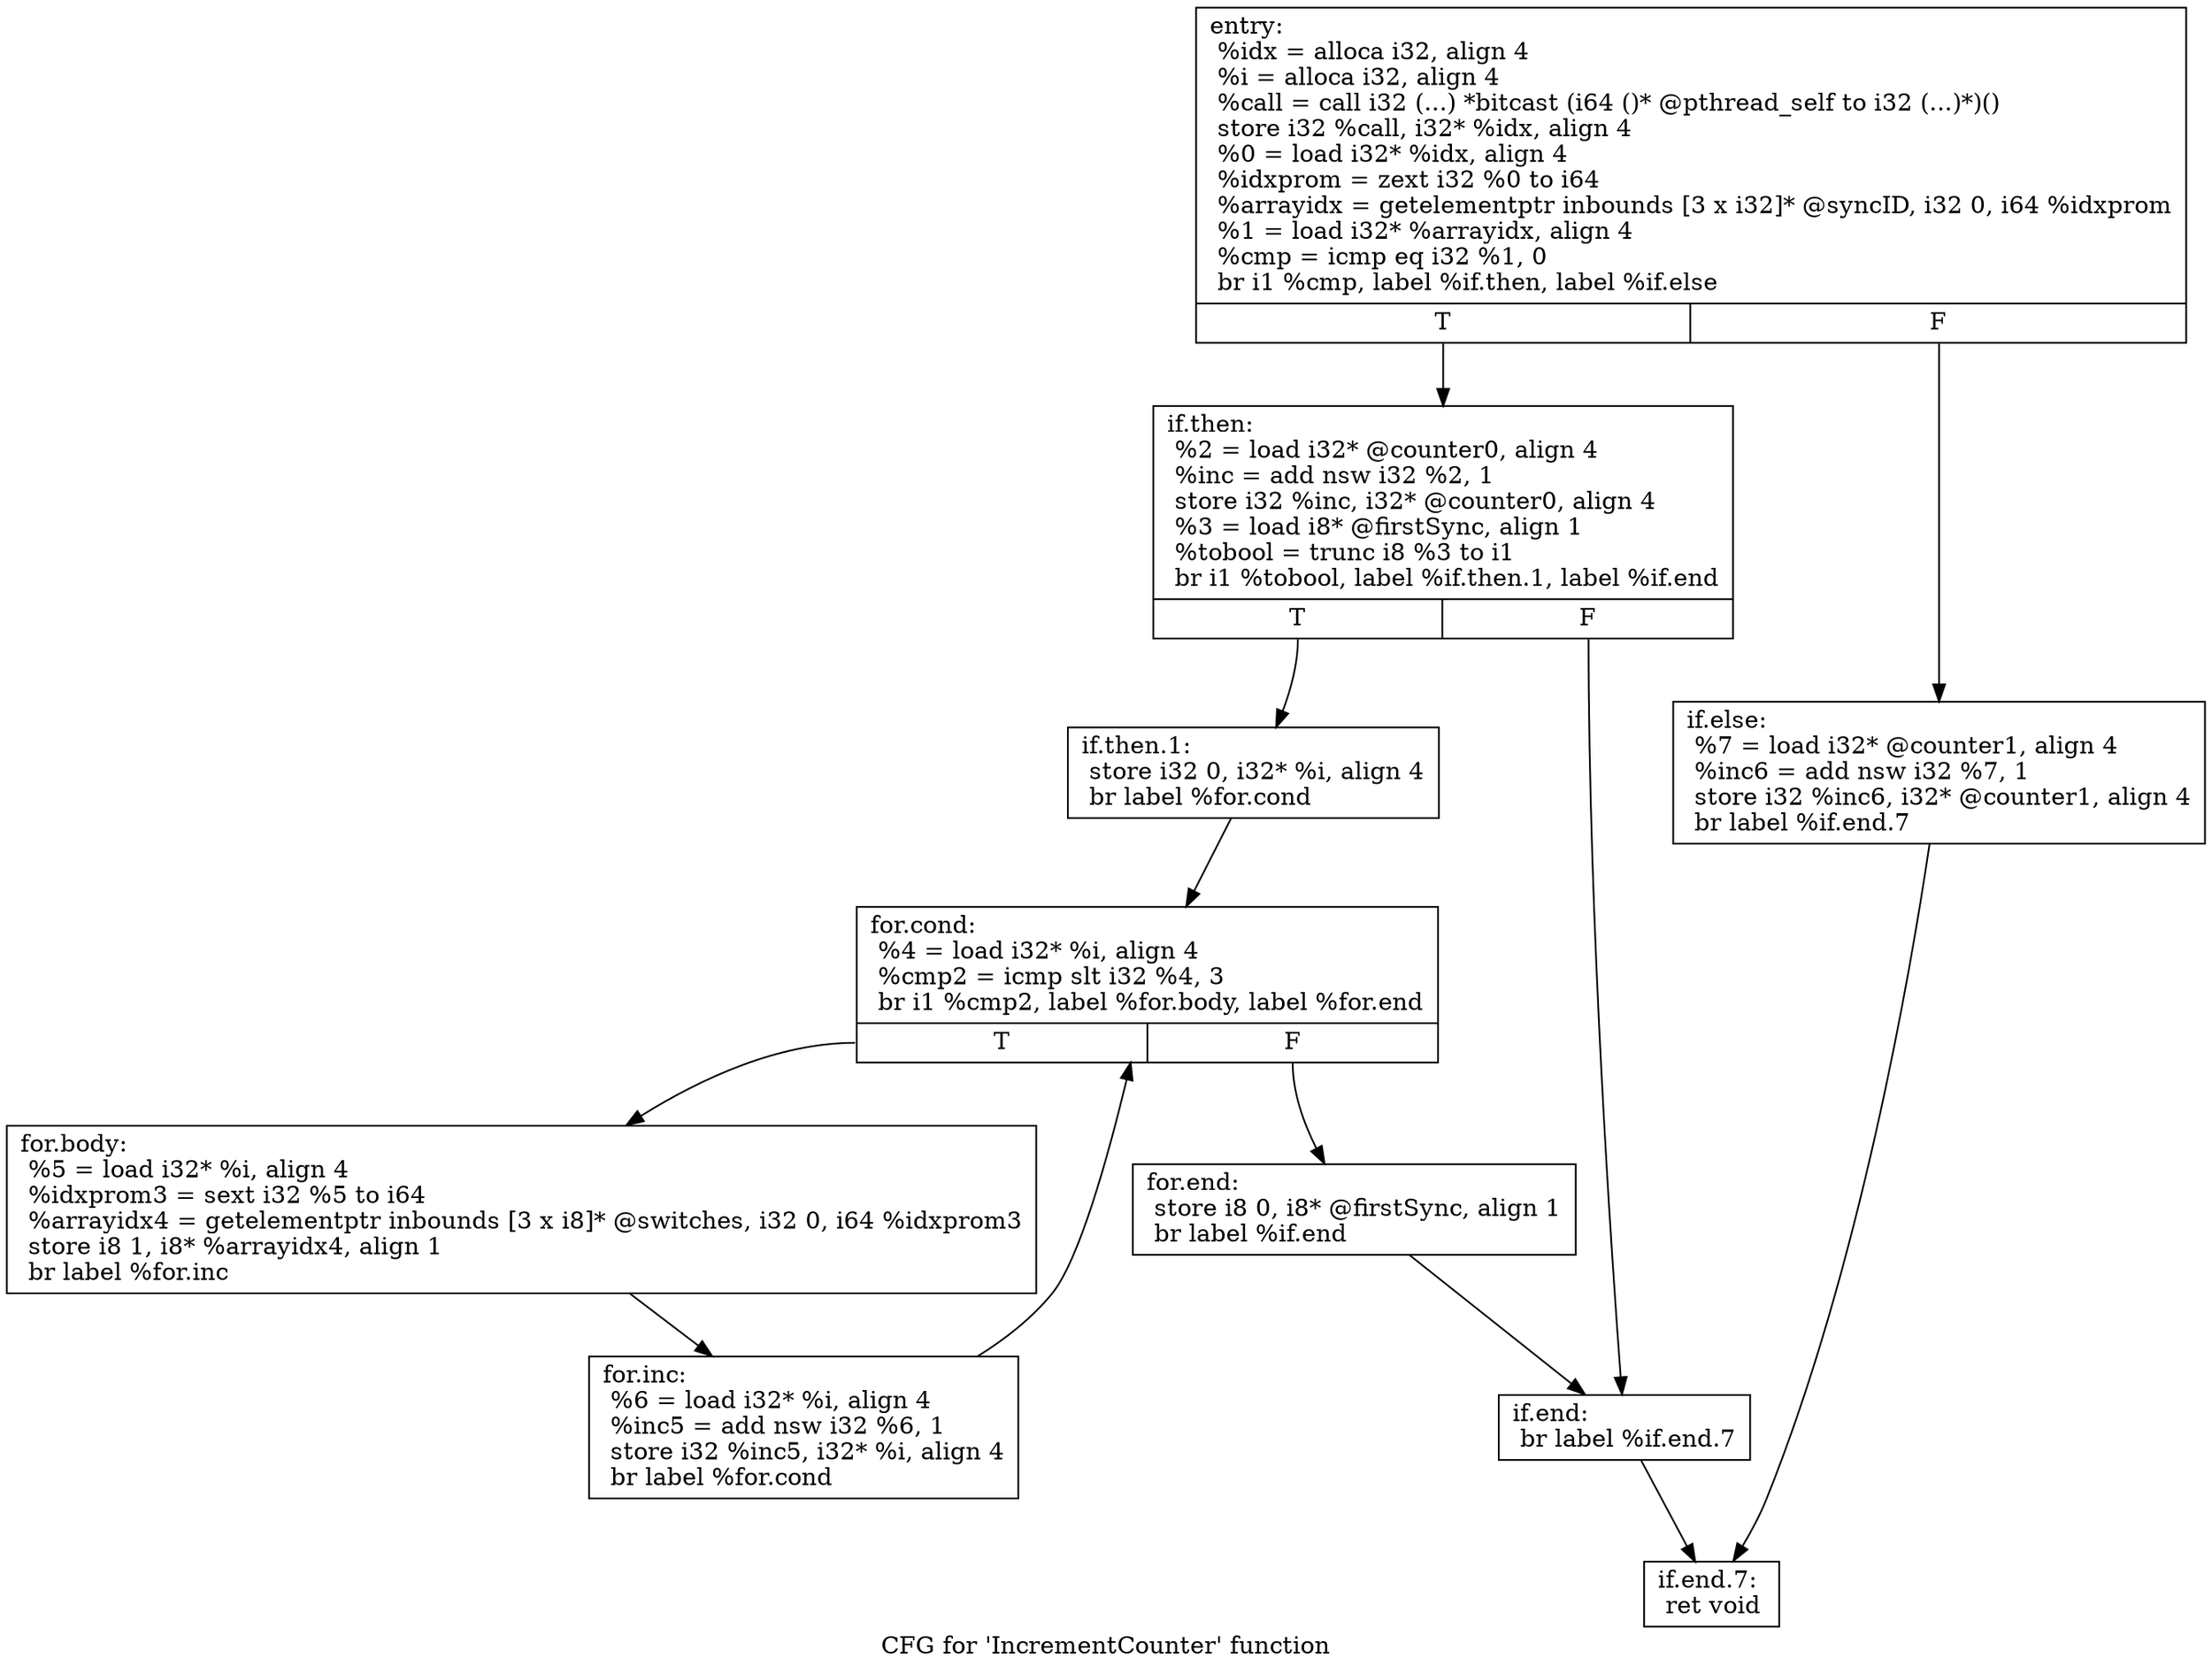digraph "CFG for 'IncrementCounter' function" {
	label="CFG for 'IncrementCounter' function";

	Node0x4a4c840 [shape=record,label="{entry:\l  %idx = alloca i32, align 4\l  %i = alloca i32, align 4\l  %call = call i32 (...) *bitcast (i64 ()* @pthread_self to i32 (...)*)()\l  store i32 %call, i32* %idx, align 4\l  %0 = load i32* %idx, align 4\l  %idxprom = zext i32 %0 to i64\l  %arrayidx = getelementptr inbounds [3 x i32]* @syncID, i32 0, i64 %idxprom\l  %1 = load i32* %arrayidx, align 4\l  %cmp = icmp eq i32 %1, 0\l  br i1 %cmp, label %if.then, label %if.else\l|{<s0>T|<s1>F}}"];
	Node0x4a4c840:s0 -> Node0x4a4c890;
	Node0x4a4c840:s1 -> Node0x4a4cac0;
	Node0x4a4c890 [shape=record,label="{if.then:                                          \l  %2 = load i32* @counter0, align 4\l  %inc = add nsw i32 %2, 1\l  store i32 %inc, i32* @counter0, align 4\l  %3 = load i8* @firstSync, align 1\l  %tobool = trunc i8 %3 to i1\l  br i1 %tobool, label %if.then.1, label %if.end\l|{<s0>T|<s1>F}}"];
	Node0x4a4c890:s0 -> Node0x4a4c8e0;
	Node0x4a4c890:s1 -> Node0x4a4ca70;
	Node0x4a4c8e0 [shape=record,label="{if.then.1:                                        \l  store i32 0, i32* %i, align 4\l  br label %for.cond\l}"];
	Node0x4a4c8e0 -> Node0x4a4c930;
	Node0x4a4c930 [shape=record,label="{for.cond:                                         \l  %4 = load i32* %i, align 4\l  %cmp2 = icmp slt i32 %4, 3\l  br i1 %cmp2, label %for.body, label %for.end\l|{<s0>T|<s1>F}}"];
	Node0x4a4c930:s0 -> Node0x4a4c980;
	Node0x4a4c930:s1 -> Node0x4a4ca20;
	Node0x4a4c980 [shape=record,label="{for.body:                                         \l  %5 = load i32* %i, align 4\l  %idxprom3 = sext i32 %5 to i64\l  %arrayidx4 = getelementptr inbounds [3 x i8]* @switches, i32 0, i64 %idxprom3\l  store i8 1, i8* %arrayidx4, align 1\l  br label %for.inc\l}"];
	Node0x4a4c980 -> Node0x4a4c9d0;
	Node0x4a4c9d0 [shape=record,label="{for.inc:                                          \l  %6 = load i32* %i, align 4\l  %inc5 = add nsw i32 %6, 1\l  store i32 %inc5, i32* %i, align 4\l  br label %for.cond\l}"];
	Node0x4a4c9d0 -> Node0x4a4c930;
	Node0x4a4ca20 [shape=record,label="{for.end:                                          \l  store i8 0, i8* @firstSync, align 1\l  br label %if.end\l}"];
	Node0x4a4ca20 -> Node0x4a4ca70;
	Node0x4a4ca70 [shape=record,label="{if.end:                                           \l  br label %if.end.7\l}"];
	Node0x4a4ca70 -> Node0x4a4cb10;
	Node0x4a4cac0 [shape=record,label="{if.else:                                          \l  %7 = load i32* @counter1, align 4\l  %inc6 = add nsw i32 %7, 1\l  store i32 %inc6, i32* @counter1, align 4\l  br label %if.end.7\l}"];
	Node0x4a4cac0 -> Node0x4a4cb10;
	Node0x4a4cb10 [shape=record,label="{if.end.7:                                         \l  ret void\l}"];
}
